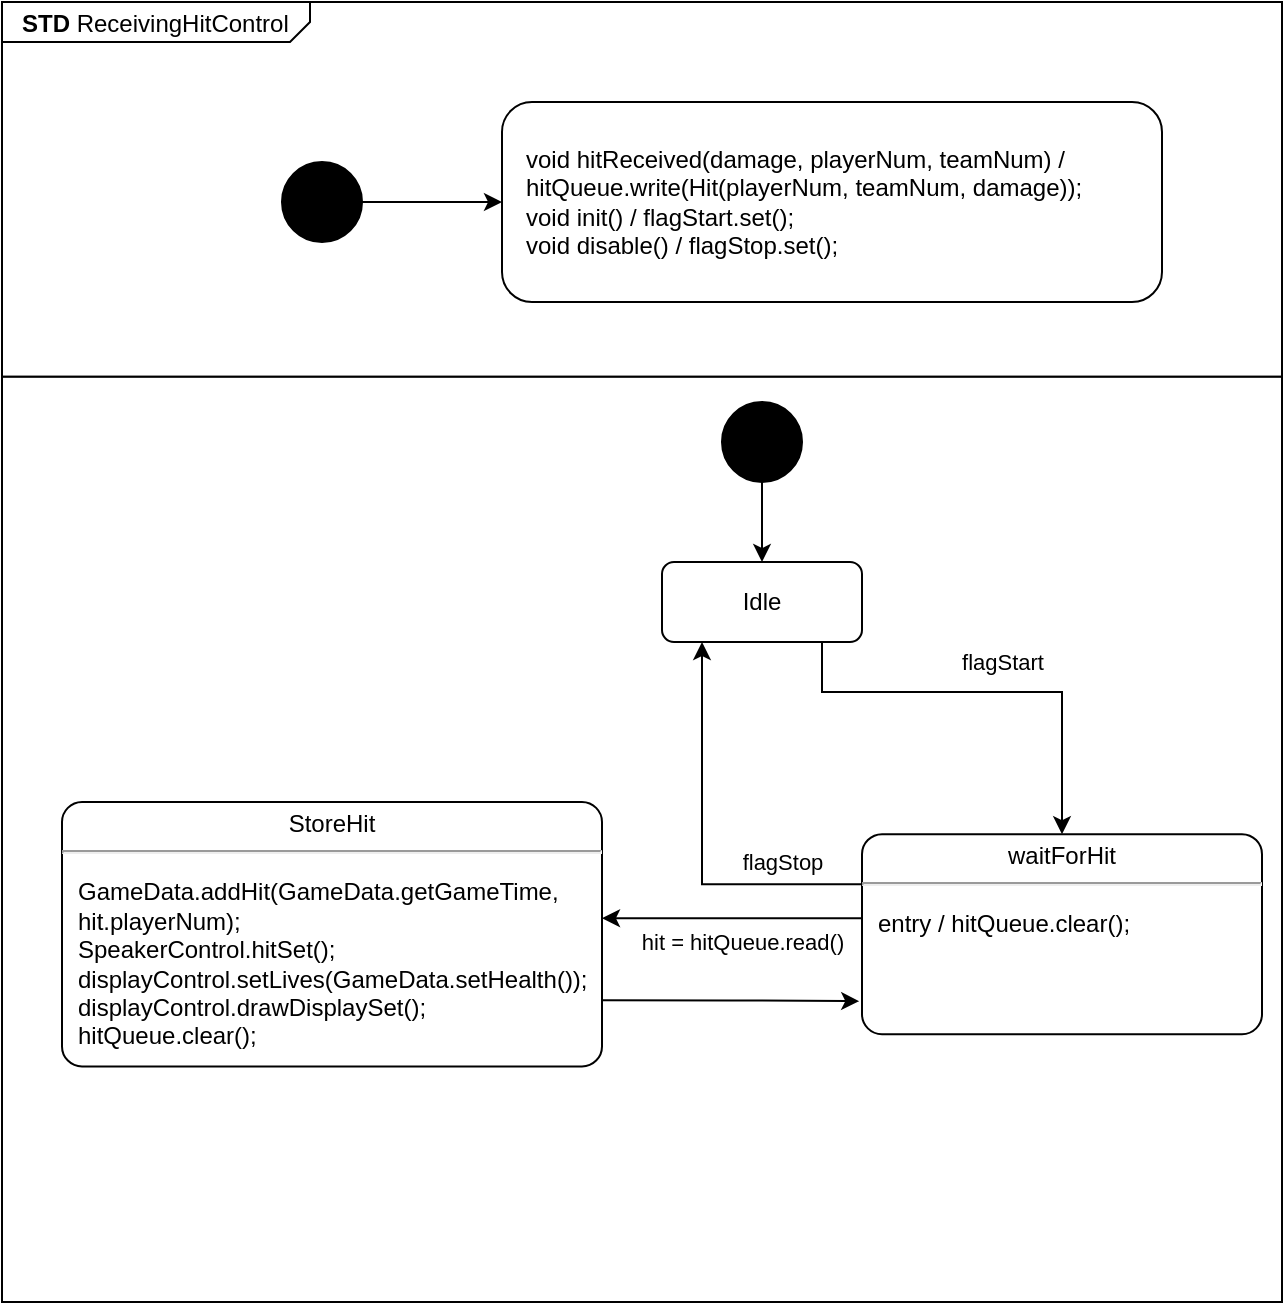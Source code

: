 <mxfile version="21.6.8" type="device">
  <diagram name="Page-1" id="UbOjXFI68npOz79Zb65J">
    <mxGraphModel dx="521" dy="613" grid="1" gridSize="10" guides="1" tooltips="1" connect="1" arrows="1" fold="1" page="1" pageScale="1" pageWidth="1169" pageHeight="1654" math="0" shadow="0">
      <root>
        <mxCell id="0" />
        <mxCell id="1" parent="0" />
        <mxCell id="Yx016RvV0SzhtOBuE5Y1-17" value="" style="group" parent="1" vertex="1" connectable="0">
          <mxGeometry x="270" y="110" width="530" height="650" as="geometry" />
        </mxCell>
        <mxCell id="Yx016RvV0SzhtOBuE5Y1-15" value="" style="rounded=0;whiteSpace=wrap;html=1;" parent="Yx016RvV0SzhtOBuE5Y1-17" vertex="1">
          <mxGeometry x="-110" y="187.29" width="640" height="462.71" as="geometry" />
        </mxCell>
        <mxCell id="Yx016RvV0SzhtOBuE5Y1-14" value="&lt;p style=&quot;margin:0px;margin-top:4px;margin-left:10px;text-align:left;&quot;&gt;&lt;b&gt;STD &lt;/b&gt;ReceivingHitControl&lt;/p&gt;" style="html=1;shape=mxgraph.sysml.package;html=1;overflow=fill;whiteSpace=wrap;labelX=154;" parent="Yx016RvV0SzhtOBuE5Y1-17" vertex="1">
          <mxGeometry x="-110" width="640" height="187.29" as="geometry" />
        </mxCell>
        <mxCell id="l5cf3VsfHFIMJSnqjtuc-3" style="edgeStyle=orthogonalEdgeStyle;rounded=0;orthogonalLoop=1;jettySize=auto;html=1;exitX=1;exitY=0.75;exitDx=0;exitDy=0;exitPerimeter=0;entryX=-0.007;entryY=0.835;entryDx=0;entryDy=0;entryPerimeter=0;" edge="1" parent="Yx016RvV0SzhtOBuE5Y1-17" source="Yx016RvV0SzhtOBuE5Y1-10" target="l5cf3VsfHFIMJSnqjtuc-2">
          <mxGeometry relative="1" as="geometry" />
        </mxCell>
        <mxCell id="Yx016RvV0SzhtOBuE5Y1-10" value="&lt;p style=&quot;margin:0px;margin-top:4px;text-align:center;&quot;&gt;StoreHit&lt;/p&gt;&lt;hr&gt;&lt;p&gt;&lt;/p&gt;&lt;p style=&quot;margin:0px;margin-left:8px;text-align:left;&quot;&gt;GameData.addHit(GameData.getGameTime, hit.playerNum);&lt;/p&gt;&lt;p style=&quot;margin:0px;margin-left:8px;text-align:left;&quot;&gt;SpeakerControl.hitSet();&lt;/p&gt;&lt;p style=&quot;margin:0px;margin-left:8px;text-align:left;&quot;&gt;displayControl.setLives(GameData.setHealth());&lt;/p&gt;&lt;p style=&quot;margin:0px;margin-left:8px;text-align:left;&quot;&gt;displayControl.drawDisplaySet();&lt;/p&gt;&lt;p style=&quot;margin:0px;margin-left:8px;text-align:left;&quot;&gt;hitQueue.clear();&lt;/p&gt;" style="shape=mxgraph.sysml.simpleState;html=1;overflow=fill;whiteSpace=wrap;align=center;" parent="Yx016RvV0SzhtOBuE5Y1-17" vertex="1">
          <mxGeometry x="-80" y="400.003" width="270" height="132.203" as="geometry" />
        </mxCell>
        <mxCell id="l5cf3VsfHFIMJSnqjtuc-2" value="&lt;p style=&quot;margin:0px;margin-top:4px;text-align:center;&quot;&gt;waitForHit&lt;/p&gt;&lt;hr&gt;&lt;p&gt;&lt;/p&gt;&lt;p style=&quot;margin:0px;margin-left:8px;text-align:left;&quot;&gt;entry / hitQueue.clear();&lt;br&gt;&lt;/p&gt;" style="shape=mxgraph.sysml.simpleState;html=1;overflow=fill;whiteSpace=wrap;align=center;" vertex="1" parent="Yx016RvV0SzhtOBuE5Y1-17">
          <mxGeometry x="320" y="416.1" width="200" height="100" as="geometry" />
        </mxCell>
        <mxCell id="Yx016RvV0SzhtOBuE5Y1-11" value="hit = hitQueue.read()" style="edgeStyle=orthogonalEdgeStyle;rounded=0;orthogonalLoop=1;jettySize=auto;html=1;" parent="Yx016RvV0SzhtOBuE5Y1-17" edge="1">
          <mxGeometry x="-0.077" y="12" relative="1" as="geometry">
            <mxPoint x="320" y="458.1" as="sourcePoint" />
            <mxPoint x="190" y="458.1" as="targetPoint" />
            <mxPoint as="offset" />
          </mxGeometry>
        </mxCell>
        <mxCell id="Yx016RvV0SzhtOBuE5Y1-3" style="edgeStyle=orthogonalEdgeStyle;rounded=0;orthogonalLoop=1;jettySize=auto;html=1;" parent="1" source="Yx016RvV0SzhtOBuE5Y1-1" target="Yx016RvV0SzhtOBuE5Y1-2" edge="1">
          <mxGeometry relative="1" as="geometry" />
        </mxCell>
        <mxCell id="Yx016RvV0SzhtOBuE5Y1-1" value="" style="shape=ellipse;html=1;fillColor=strokeColor;fontSize=18;fontColor=#ffffff;" parent="1" vertex="1">
          <mxGeometry x="300" y="190" width="40" height="40" as="geometry" />
        </mxCell>
        <mxCell id="Yx016RvV0SzhtOBuE5Y1-2" value="void hitReceived(damage,&amp;nbsp;playerNum, teamNum) /&lt;br&gt;hitQueue.write(Hit(playerNum, teamNum, damage));&lt;br&gt;void init() / flagStart.set();&lt;br&gt;void disable() / flagStop.set();" style="shape=rect;rounded=1;html=1;whiteSpace=wrap;align=left;spacingLeft=10;" parent="1" vertex="1">
          <mxGeometry x="410" y="160" width="330" height="100" as="geometry" />
        </mxCell>
        <mxCell id="Yx016RvV0SzhtOBuE5Y1-5" style="edgeStyle=orthogonalEdgeStyle;rounded=0;orthogonalLoop=1;jettySize=auto;html=1;" parent="1" source="Yx016RvV0SzhtOBuE5Y1-6" target="Yx016RvV0SzhtOBuE5Y1-8" edge="1">
          <mxGeometry relative="1" as="geometry" />
        </mxCell>
        <mxCell id="Yx016RvV0SzhtOBuE5Y1-6" value="" style="shape=ellipse;html=1;fillColor=strokeColor;fontSize=18;fontColor=#ffffff;" parent="1" vertex="1">
          <mxGeometry x="520" y="310" width="40" height="40" as="geometry" />
        </mxCell>
        <mxCell id="Yx016RvV0SzhtOBuE5Y1-7" value="flagStart" style="edgeStyle=orthogonalEdgeStyle;rounded=0;orthogonalLoop=1;jettySize=auto;html=1;" parent="1" source="Yx016RvV0SzhtOBuE5Y1-8" target="l5cf3VsfHFIMJSnqjtuc-2" edge="1">
          <mxGeometry x="0.064" y="15" relative="1" as="geometry">
            <mxPoint x="570" y="480" as="targetPoint" />
            <Array as="points">
              <mxPoint x="570" y="455" />
              <mxPoint x="690" y="455" />
            </Array>
            <mxPoint as="offset" />
          </mxGeometry>
        </mxCell>
        <mxCell id="Yx016RvV0SzhtOBuE5Y1-8" value="Idle" style="shape=rect;rounded=1;html=1;whiteSpace=wrap;align=center;" parent="1" vertex="1">
          <mxGeometry x="490" y="390" width="100" height="40" as="geometry" />
        </mxCell>
        <mxCell id="Yx016RvV0SzhtOBuE5Y1-12" value="flagStop" style="edgeStyle=orthogonalEdgeStyle;rounded=0;orthogonalLoop=1;jettySize=auto;html=1;exitX=0;exitY=0.25;exitDx=0;exitDy=0;exitPerimeter=0;" parent="1" source="l5cf3VsfHFIMJSnqjtuc-2" target="Yx016RvV0SzhtOBuE5Y1-8" edge="1">
          <mxGeometry x="-0.602" y="-11" relative="1" as="geometry">
            <Array as="points">
              <mxPoint x="510" y="551" />
            </Array>
            <mxPoint x="510" y="480" as="sourcePoint" />
            <mxPoint as="offset" />
          </mxGeometry>
        </mxCell>
      </root>
    </mxGraphModel>
  </diagram>
</mxfile>

